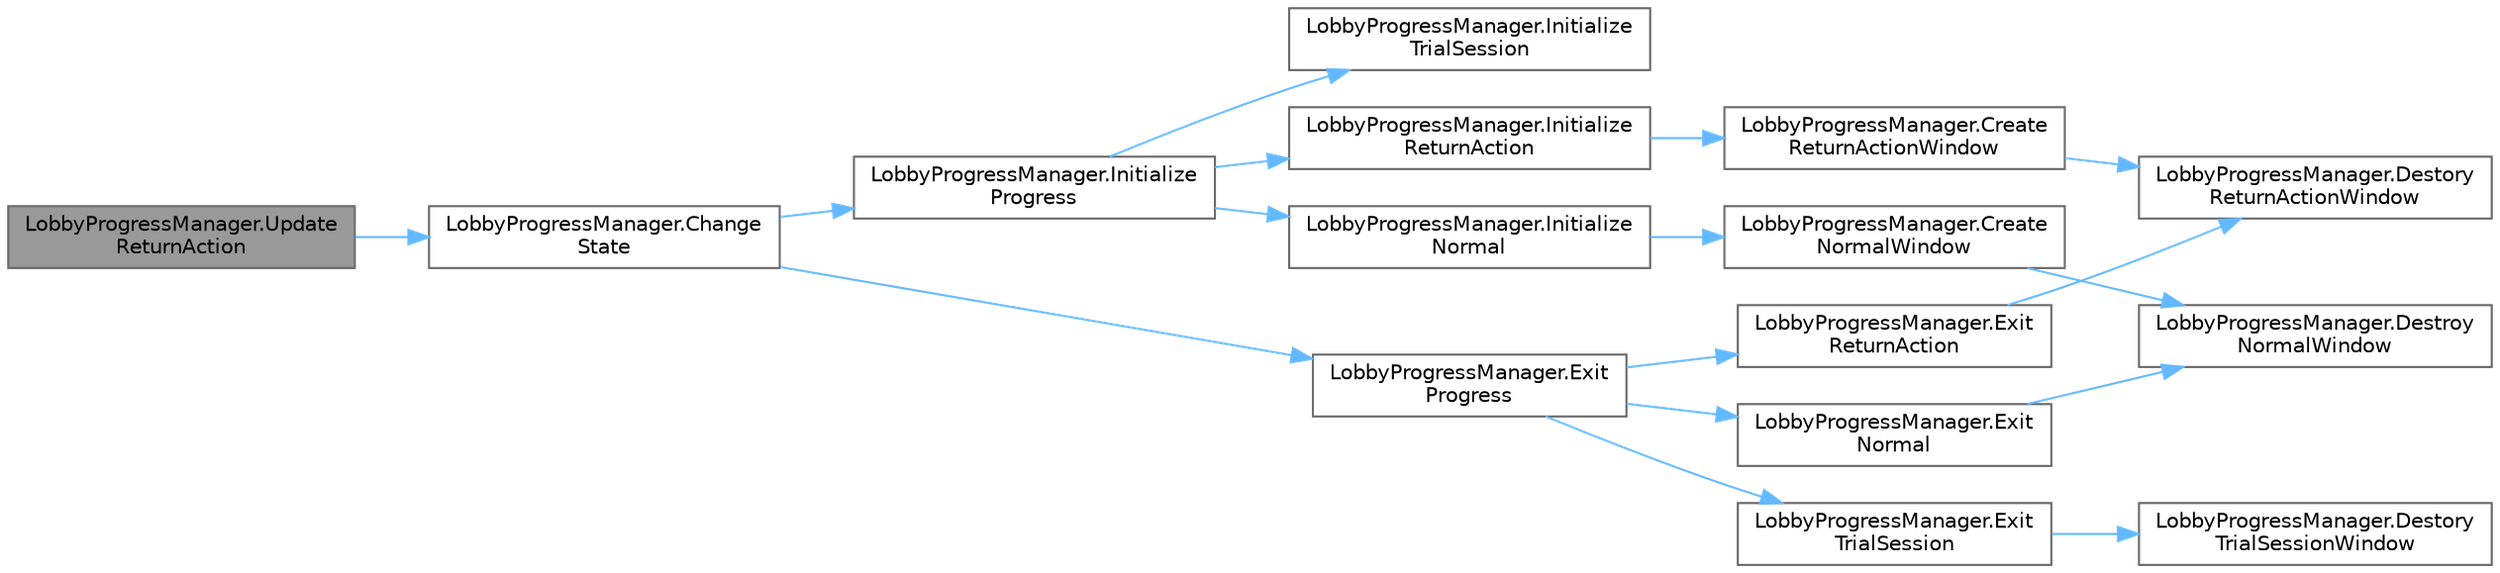digraph "LobbyProgressManager.UpdateReturnAction"
{
 // LATEX_PDF_SIZE
  bgcolor="transparent";
  edge [fontname=Helvetica,fontsize=10,labelfontname=Helvetica,labelfontsize=10];
  node [fontname=Helvetica,fontsize=10,shape=box,height=0.2,width=0.4];
  rankdir="LR";
  Node1 [id="Node000001",label="LobbyProgressManager.Update\lReturnAction",height=0.2,width=0.4,color="gray40", fillcolor="grey60", style="filled", fontcolor="black",tooltip=" "];
  Node1 -> Node2 [id="edge17_Node000001_Node000002",color="steelblue1",style="solid",tooltip=" "];
  Node2 [id="Node000002",label="LobbyProgressManager.Change\lState",height=0.2,width=0.4,color="grey40", fillcolor="white", style="filled",URL="$class_lobby_progress_manager.html#a24354f1d763f7a2ef025ff8088eb2c74",tooltip=" "];
  Node2 -> Node3 [id="edge18_Node000002_Node000003",color="steelblue1",style="solid",tooltip=" "];
  Node3 [id="Node000003",label="LobbyProgressManager.Exit\lProgress",height=0.2,width=0.4,color="grey40", fillcolor="white", style="filled",URL="$class_lobby_progress_manager.html#aec25ad03a8a43ad18a0fa9a2597d2371",tooltip=" "];
  Node3 -> Node4 [id="edge19_Node000003_Node000004",color="steelblue1",style="solid",tooltip=" "];
  Node4 [id="Node000004",label="LobbyProgressManager.Exit\lNormal",height=0.2,width=0.4,color="grey40", fillcolor="white", style="filled",URL="$class_lobby_progress_manager.html#a819ff45458e7c2e7c3bde97201d29bff",tooltip=" "];
  Node4 -> Node5 [id="edge20_Node000004_Node000005",color="steelblue1",style="solid",tooltip=" "];
  Node5 [id="Node000005",label="LobbyProgressManager.Destroy\lNormalWindow",height=0.2,width=0.4,color="grey40", fillcolor="white", style="filled",URL="$class_lobby_progress_manager.html#a6f421f2d3bea18b4ec476ba300e376a8",tooltip=" "];
  Node3 -> Node6 [id="edge21_Node000003_Node000006",color="steelblue1",style="solid",tooltip=" "];
  Node6 [id="Node000006",label="LobbyProgressManager.Exit\lReturnAction",height=0.2,width=0.4,color="grey40", fillcolor="white", style="filled",URL="$class_lobby_progress_manager.html#ad9c53db0adc1199a6722dcde040b72c1",tooltip=" "];
  Node6 -> Node7 [id="edge22_Node000006_Node000007",color="steelblue1",style="solid",tooltip=" "];
  Node7 [id="Node000007",label="LobbyProgressManager.Destory\lReturnActionWindow",height=0.2,width=0.4,color="grey40", fillcolor="white", style="filled",URL="$class_lobby_progress_manager.html#af2168df9df5c1476685427ac41b41967",tooltip=" "];
  Node3 -> Node8 [id="edge23_Node000003_Node000008",color="steelblue1",style="solid",tooltip=" "];
  Node8 [id="Node000008",label="LobbyProgressManager.Exit\lTrialSession",height=0.2,width=0.4,color="grey40", fillcolor="white", style="filled",URL="$class_lobby_progress_manager.html#ad46b8eea22b827571bec8c36dad073eb",tooltip=" "];
  Node8 -> Node9 [id="edge24_Node000008_Node000009",color="steelblue1",style="solid",tooltip=" "];
  Node9 [id="Node000009",label="LobbyProgressManager.Destory\lTrialSessionWindow",height=0.2,width=0.4,color="grey40", fillcolor="white", style="filled",URL="$class_lobby_progress_manager.html#a3da139cfe10fd61d70d930b6d4f8f58c",tooltip=" "];
  Node2 -> Node10 [id="edge25_Node000002_Node000010",color="steelblue1",style="solid",tooltip=" "];
  Node10 [id="Node000010",label="LobbyProgressManager.Initialize\lProgress",height=0.2,width=0.4,color="grey40", fillcolor="white", style="filled",URL="$class_lobby_progress_manager.html#a015fbac791a24e27f66b9e80664c908d",tooltip=" "];
  Node10 -> Node11 [id="edge26_Node000010_Node000011",color="steelblue1",style="solid",tooltip=" "];
  Node11 [id="Node000011",label="LobbyProgressManager.Initialize\lNormal",height=0.2,width=0.4,color="grey40", fillcolor="white", style="filled",URL="$class_lobby_progress_manager.html#a53468407f2b90bc62b5d1f24676def22",tooltip=" "];
  Node11 -> Node12 [id="edge27_Node000011_Node000012",color="steelblue1",style="solid",tooltip=" "];
  Node12 [id="Node000012",label="LobbyProgressManager.Create\lNormalWindow",height=0.2,width=0.4,color="grey40", fillcolor="white", style="filled",URL="$class_lobby_progress_manager.html#af5794135541be22f92ab31ca406388c2",tooltip=" "];
  Node12 -> Node5 [id="edge28_Node000012_Node000005",color="steelblue1",style="solid",tooltip=" "];
  Node10 -> Node13 [id="edge29_Node000010_Node000013",color="steelblue1",style="solid",tooltip=" "];
  Node13 [id="Node000013",label="LobbyProgressManager.Initialize\lReturnAction",height=0.2,width=0.4,color="grey40", fillcolor="white", style="filled",URL="$class_lobby_progress_manager.html#abbc50b8a846d10350976c27390d87afe",tooltip=" "];
  Node13 -> Node14 [id="edge30_Node000013_Node000014",color="steelblue1",style="solid",tooltip=" "];
  Node14 [id="Node000014",label="LobbyProgressManager.Create\lReturnActionWindow",height=0.2,width=0.4,color="grey40", fillcolor="white", style="filled",URL="$class_lobby_progress_manager.html#af4cf6573c7b51677190316012f10dca2",tooltip=" "];
  Node14 -> Node7 [id="edge31_Node000014_Node000007",color="steelblue1",style="solid",tooltip=" "];
  Node10 -> Node15 [id="edge32_Node000010_Node000015",color="steelblue1",style="solid",tooltip=" "];
  Node15 [id="Node000015",label="LobbyProgressManager.Initialize\lTrialSession",height=0.2,width=0.4,color="grey40", fillcolor="white", style="filled",URL="$class_lobby_progress_manager.html#a1932b3cd27aa7e412175c3ebb969354e",tooltip=" "];
}
